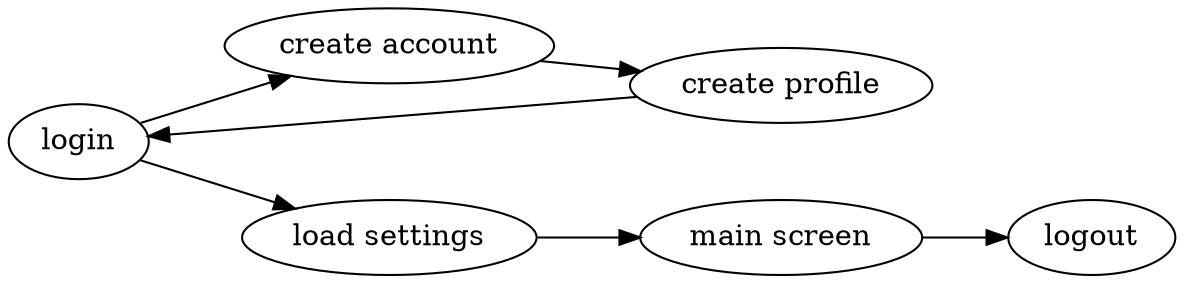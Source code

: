 digraph D {
  rankdir="LR"

  A [label="login"]
  B [label="create account"]
  C [label="create profile"]
  D [label="load settings"]
  E [label="main screen"]
  F [label="logout"]

  A -> B
  A -> D
  B -> C
  C -> A
  D -> E
  E -> F
}
